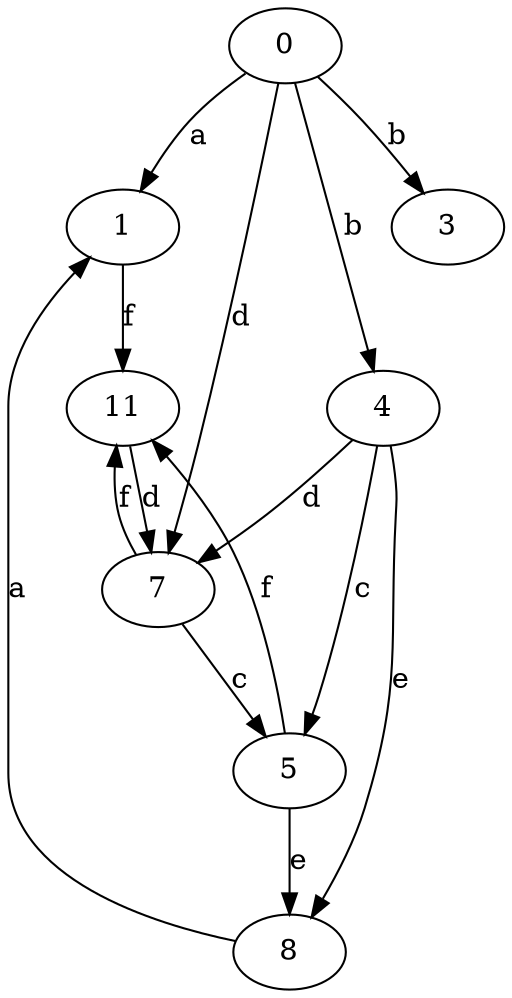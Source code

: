 strict digraph  {
1;
3;
4;
5;
0;
7;
8;
11;
1 -> 11  [label=f];
4 -> 5  [label=c];
4 -> 7  [label=d];
4 -> 8  [label=e];
5 -> 8  [label=e];
5 -> 11  [label=f];
0 -> 1  [label=a];
0 -> 3  [label=b];
0 -> 4  [label=b];
0 -> 7  [label=d];
7 -> 5  [label=c];
7 -> 11  [label=f];
8 -> 1  [label=a];
11 -> 7  [label=d];
}
